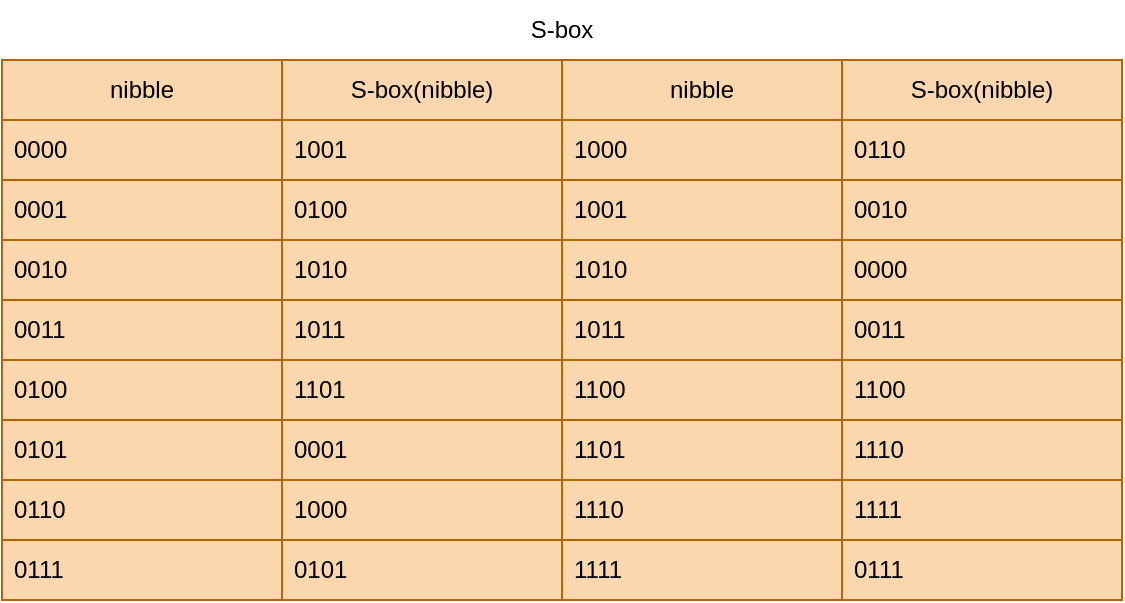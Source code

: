 <mxfile version="23.1.2" type="device">
  <diagram name="Stránka-1" id="oGJWDSqYS_0yuKso3i5s">
    <mxGraphModel dx="474" dy="759" grid="1" gridSize="10" guides="1" tooltips="1" connect="1" arrows="1" fold="1" page="1" pageScale="1" pageWidth="827" pageHeight="1169" math="0" shadow="0">
      <root>
        <mxCell id="0" />
        <mxCell id="1" parent="0" />
        <mxCell id="JY_3BecZv-f4rKiO961_-2" value="S-box(nibble)" style="swimlane;fontStyle=0;childLayout=stackLayout;horizontal=1;startSize=30;horizontalStack=0;resizeParent=1;resizeParentMax=0;resizeLast=0;collapsible=1;marginBottom=0;whiteSpace=wrap;html=1;fillColor=#fad7ac;strokeColor=#b46504;" parent="1" vertex="1">
          <mxGeometry x="274" y="330" width="140" height="270" as="geometry" />
        </mxCell>
        <mxCell id="JY_3BecZv-f4rKiO961_-3" value="1001" style="text;strokeColor=#b46504;fillColor=#fad7ac;align=left;verticalAlign=middle;spacingLeft=4;spacingRight=4;overflow=hidden;points=[[0,0.5],[1,0.5]];portConstraint=eastwest;rotatable=0;whiteSpace=wrap;html=1;" parent="JY_3BecZv-f4rKiO961_-2" vertex="1">
          <mxGeometry y="30" width="140" height="30" as="geometry" />
        </mxCell>
        <mxCell id="JY_3BecZv-f4rKiO961_-4" value="0100" style="text;strokeColor=#b46504;fillColor=#fad7ac;align=left;verticalAlign=middle;spacingLeft=4;spacingRight=4;overflow=hidden;points=[[0,0.5],[1,0.5]];portConstraint=eastwest;rotatable=0;whiteSpace=wrap;html=1;" parent="JY_3BecZv-f4rKiO961_-2" vertex="1">
          <mxGeometry y="60" width="140" height="30" as="geometry" />
        </mxCell>
        <mxCell id="JY_3BecZv-f4rKiO961_-5" value="1010" style="text;strokeColor=#b46504;fillColor=#fad7ac;align=left;verticalAlign=middle;spacingLeft=4;spacingRight=4;overflow=hidden;points=[[0,0.5],[1,0.5]];portConstraint=eastwest;rotatable=0;whiteSpace=wrap;html=1;" parent="JY_3BecZv-f4rKiO961_-2" vertex="1">
          <mxGeometry y="90" width="140" height="30" as="geometry" />
        </mxCell>
        <mxCell id="JY_3BecZv-f4rKiO961_-27" value="1011" style="text;strokeColor=#b46504;fillColor=#fad7ac;align=left;verticalAlign=middle;spacingLeft=4;spacingRight=4;overflow=hidden;points=[[0,0.5],[1,0.5]];portConstraint=eastwest;rotatable=0;whiteSpace=wrap;html=1;" parent="JY_3BecZv-f4rKiO961_-2" vertex="1">
          <mxGeometry y="120" width="140" height="30" as="geometry" />
        </mxCell>
        <mxCell id="JY_3BecZv-f4rKiO961_-26" value="1101" style="text;strokeColor=#b46504;fillColor=#fad7ac;align=left;verticalAlign=middle;spacingLeft=4;spacingRight=4;overflow=hidden;points=[[0,0.5],[1,0.5]];portConstraint=eastwest;rotatable=0;whiteSpace=wrap;html=1;" parent="JY_3BecZv-f4rKiO961_-2" vertex="1">
          <mxGeometry y="150" width="140" height="30" as="geometry" />
        </mxCell>
        <mxCell id="JY_3BecZv-f4rKiO961_-25" value="0001" style="text;strokeColor=#b46504;fillColor=#fad7ac;align=left;verticalAlign=middle;spacingLeft=4;spacingRight=4;overflow=hidden;points=[[0,0.5],[1,0.5]];portConstraint=eastwest;rotatable=0;whiteSpace=wrap;html=1;" parent="JY_3BecZv-f4rKiO961_-2" vertex="1">
          <mxGeometry y="180" width="140" height="30" as="geometry" />
        </mxCell>
        <mxCell id="JY_3BecZv-f4rKiO961_-24" value="1000" style="text;strokeColor=#b46504;fillColor=#fad7ac;align=left;verticalAlign=middle;spacingLeft=4;spacingRight=4;overflow=hidden;points=[[0,0.5],[1,0.5]];portConstraint=eastwest;rotatable=0;whiteSpace=wrap;html=1;" parent="JY_3BecZv-f4rKiO961_-2" vertex="1">
          <mxGeometry y="210" width="140" height="30" as="geometry" />
        </mxCell>
        <mxCell id="JY_3BecZv-f4rKiO961_-23" value="0101" style="text;strokeColor=#b46504;fillColor=#fad7ac;align=left;verticalAlign=middle;spacingLeft=4;spacingRight=4;overflow=hidden;points=[[0,0.5],[1,0.5]];portConstraint=eastwest;rotatable=0;whiteSpace=wrap;html=1;" parent="JY_3BecZv-f4rKiO961_-2" vertex="1">
          <mxGeometry y="240" width="140" height="30" as="geometry" />
        </mxCell>
        <mxCell id="JY_3BecZv-f4rKiO961_-6" value="nibble" style="swimlane;fontStyle=0;childLayout=stackLayout;horizontal=1;startSize=30;horizontalStack=0;resizeParent=1;resizeParentMax=0;resizeLast=0;collapsible=1;marginBottom=0;whiteSpace=wrap;html=1;fillColor=#fad7ac;strokeColor=#b46504;" parent="1" vertex="1">
          <mxGeometry x="414" y="330" width="140" height="270" as="geometry" />
        </mxCell>
        <mxCell id="JY_3BecZv-f4rKiO961_-7" value="1000" style="text;strokeColor=#b46504;fillColor=#fad7ac;align=left;verticalAlign=middle;spacingLeft=4;spacingRight=4;overflow=hidden;points=[[0,0.5],[1,0.5]];portConstraint=eastwest;rotatable=0;whiteSpace=wrap;html=1;" parent="JY_3BecZv-f4rKiO961_-6" vertex="1">
          <mxGeometry y="30" width="140" height="30" as="geometry" />
        </mxCell>
        <mxCell id="JY_3BecZv-f4rKiO961_-8" value="1001" style="text;strokeColor=#b46504;fillColor=#fad7ac;align=left;verticalAlign=middle;spacingLeft=4;spacingRight=4;overflow=hidden;points=[[0,0.5],[1,0.5]];portConstraint=eastwest;rotatable=0;whiteSpace=wrap;html=1;" parent="JY_3BecZv-f4rKiO961_-6" vertex="1">
          <mxGeometry y="60" width="140" height="30" as="geometry" />
        </mxCell>
        <mxCell id="JY_3BecZv-f4rKiO961_-32" value="1010" style="text;strokeColor=#b46504;fillColor=#fad7ac;align=left;verticalAlign=middle;spacingLeft=4;spacingRight=4;overflow=hidden;points=[[0,0.5],[1,0.5]];portConstraint=eastwest;rotatable=0;whiteSpace=wrap;html=1;" parent="JY_3BecZv-f4rKiO961_-6" vertex="1">
          <mxGeometry y="90" width="140" height="30" as="geometry" />
        </mxCell>
        <mxCell id="JY_3BecZv-f4rKiO961_-31" value="1011" style="text;strokeColor=#b46504;fillColor=#fad7ac;align=left;verticalAlign=middle;spacingLeft=4;spacingRight=4;overflow=hidden;points=[[0,0.5],[1,0.5]];portConstraint=eastwest;rotatable=0;whiteSpace=wrap;html=1;" parent="JY_3BecZv-f4rKiO961_-6" vertex="1">
          <mxGeometry y="120" width="140" height="30" as="geometry" />
        </mxCell>
        <mxCell id="JY_3BecZv-f4rKiO961_-30" value="1100" style="text;strokeColor=#b46504;fillColor=#fad7ac;align=left;verticalAlign=middle;spacingLeft=4;spacingRight=4;overflow=hidden;points=[[0,0.5],[1,0.5]];portConstraint=eastwest;rotatable=0;whiteSpace=wrap;html=1;" parent="JY_3BecZv-f4rKiO961_-6" vertex="1">
          <mxGeometry y="150" width="140" height="30" as="geometry" />
        </mxCell>
        <mxCell id="JY_3BecZv-f4rKiO961_-29" value="1101" style="text;strokeColor=#b46504;fillColor=#fad7ac;align=left;verticalAlign=middle;spacingLeft=4;spacingRight=4;overflow=hidden;points=[[0,0.5],[1,0.5]];portConstraint=eastwest;rotatable=0;whiteSpace=wrap;html=1;" parent="JY_3BecZv-f4rKiO961_-6" vertex="1">
          <mxGeometry y="180" width="140" height="30" as="geometry" />
        </mxCell>
        <mxCell id="JY_3BecZv-f4rKiO961_-28" value="1110" style="text;strokeColor=#b46504;fillColor=#fad7ac;align=left;verticalAlign=middle;spacingLeft=4;spacingRight=4;overflow=hidden;points=[[0,0.5],[1,0.5]];portConstraint=eastwest;rotatable=0;whiteSpace=wrap;html=1;" parent="JY_3BecZv-f4rKiO961_-6" vertex="1">
          <mxGeometry y="210" width="140" height="30" as="geometry" />
        </mxCell>
        <mxCell id="JY_3BecZv-f4rKiO961_-9" value="1111" style="text;strokeColor=#b46504;fillColor=#fad7ac;align=left;verticalAlign=middle;spacingLeft=4;spacingRight=4;overflow=hidden;points=[[0,0.5],[1,0.5]];portConstraint=eastwest;rotatable=0;whiteSpace=wrap;html=1;" parent="JY_3BecZv-f4rKiO961_-6" vertex="1">
          <mxGeometry y="240" width="140" height="30" as="geometry" />
        </mxCell>
        <mxCell id="JY_3BecZv-f4rKiO961_-10" value="nibble" style="swimlane;fontStyle=0;childLayout=stackLayout;horizontal=1;startSize=30;horizontalStack=0;resizeParent=1;resizeParentMax=0;resizeLast=0;collapsible=1;marginBottom=0;whiteSpace=wrap;html=1;fillColor=#fad7ac;strokeColor=#b46504;" parent="1" vertex="1">
          <mxGeometry x="134" y="330" width="140" height="270" as="geometry" />
        </mxCell>
        <mxCell id="JY_3BecZv-f4rKiO961_-11" value="0000" style="text;strokeColor=#b46504;fillColor=#fad7ac;align=left;verticalAlign=middle;spacingLeft=4;spacingRight=4;overflow=hidden;points=[[0,0.5],[1,0.5]];portConstraint=eastwest;rotatable=0;whiteSpace=wrap;html=1;" parent="JY_3BecZv-f4rKiO961_-10" vertex="1">
          <mxGeometry y="30" width="140" height="30" as="geometry" />
        </mxCell>
        <mxCell id="JY_3BecZv-f4rKiO961_-12" value="0001" style="text;strokeColor=#b46504;fillColor=#fad7ac;align=left;verticalAlign=middle;spacingLeft=4;spacingRight=4;overflow=hidden;points=[[0,0.5],[1,0.5]];portConstraint=eastwest;rotatable=0;whiteSpace=wrap;html=1;" parent="JY_3BecZv-f4rKiO961_-10" vertex="1">
          <mxGeometry y="60" width="140" height="30" as="geometry" />
        </mxCell>
        <mxCell id="JY_3BecZv-f4rKiO961_-13" value="0010" style="text;strokeColor=#b46504;fillColor=#fad7ac;align=left;verticalAlign=middle;spacingLeft=4;spacingRight=4;overflow=hidden;points=[[0,0.5],[1,0.5]];portConstraint=eastwest;rotatable=0;whiteSpace=wrap;html=1;" parent="JY_3BecZv-f4rKiO961_-10" vertex="1">
          <mxGeometry y="90" width="140" height="30" as="geometry" />
        </mxCell>
        <mxCell id="JY_3BecZv-f4rKiO961_-18" value="0011" style="text;strokeColor=#b46504;fillColor=#fad7ac;align=left;verticalAlign=middle;spacingLeft=4;spacingRight=4;overflow=hidden;points=[[0,0.5],[1,0.5]];portConstraint=eastwest;rotatable=0;whiteSpace=wrap;html=1;" parent="JY_3BecZv-f4rKiO961_-10" vertex="1">
          <mxGeometry y="120" width="140" height="30" as="geometry" />
        </mxCell>
        <mxCell id="JY_3BecZv-f4rKiO961_-19" value="0100" style="text;strokeColor=#b46504;fillColor=#fad7ac;align=left;verticalAlign=middle;spacingLeft=4;spacingRight=4;overflow=hidden;points=[[0,0.5],[1,0.5]];portConstraint=eastwest;rotatable=0;whiteSpace=wrap;html=1;" parent="JY_3BecZv-f4rKiO961_-10" vertex="1">
          <mxGeometry y="150" width="140" height="30" as="geometry" />
        </mxCell>
        <mxCell id="JY_3BecZv-f4rKiO961_-20" value="0101" style="text;strokeColor=#b46504;fillColor=#fad7ac;align=left;verticalAlign=middle;spacingLeft=4;spacingRight=4;overflow=hidden;points=[[0,0.5],[1,0.5]];portConstraint=eastwest;rotatable=0;whiteSpace=wrap;html=1;" parent="JY_3BecZv-f4rKiO961_-10" vertex="1">
          <mxGeometry y="180" width="140" height="30" as="geometry" />
        </mxCell>
        <mxCell id="JY_3BecZv-f4rKiO961_-21" value="0110" style="text;strokeColor=#b46504;fillColor=#fad7ac;align=left;verticalAlign=middle;spacingLeft=4;spacingRight=4;overflow=hidden;points=[[0,0.5],[1,0.5]];portConstraint=eastwest;rotatable=0;whiteSpace=wrap;html=1;" parent="JY_3BecZv-f4rKiO961_-10" vertex="1">
          <mxGeometry y="210" width="140" height="30" as="geometry" />
        </mxCell>
        <mxCell id="JY_3BecZv-f4rKiO961_-22" value="0111" style="text;strokeColor=#b46504;fillColor=#fad7ac;align=left;verticalAlign=middle;spacingLeft=4;spacingRight=4;overflow=hidden;points=[[0,0.5],[1,0.5]];portConstraint=eastwest;rotatable=0;whiteSpace=wrap;html=1;" parent="JY_3BecZv-f4rKiO961_-10" vertex="1">
          <mxGeometry y="240" width="140" height="30" as="geometry" />
        </mxCell>
        <mxCell id="JY_3BecZv-f4rKiO961_-14" value="S-box(nibble)" style="swimlane;fontStyle=0;childLayout=stackLayout;horizontal=1;startSize=30;horizontalStack=0;resizeParent=1;resizeParentMax=0;resizeLast=0;collapsible=1;marginBottom=0;whiteSpace=wrap;html=1;fillColor=#fad7ac;strokeColor=#b46504;" parent="1" vertex="1">
          <mxGeometry x="554" y="330" width="140" height="270" as="geometry" />
        </mxCell>
        <mxCell id="JY_3BecZv-f4rKiO961_-15" value="0110" style="text;strokeColor=#b46504;fillColor=#fad7ac;align=left;verticalAlign=middle;spacingLeft=4;spacingRight=4;overflow=hidden;points=[[0,0.5],[1,0.5]];portConstraint=eastwest;rotatable=0;whiteSpace=wrap;html=1;" parent="JY_3BecZv-f4rKiO961_-14" vertex="1">
          <mxGeometry y="30" width="140" height="30" as="geometry" />
        </mxCell>
        <mxCell id="JY_3BecZv-f4rKiO961_-16" value="0010" style="text;strokeColor=#b46504;fillColor=#fad7ac;align=left;verticalAlign=middle;spacingLeft=4;spacingRight=4;overflow=hidden;points=[[0,0.5],[1,0.5]];portConstraint=eastwest;rotatable=0;whiteSpace=wrap;html=1;" parent="JY_3BecZv-f4rKiO961_-14" vertex="1">
          <mxGeometry y="60" width="140" height="30" as="geometry" />
        </mxCell>
        <mxCell id="JY_3BecZv-f4rKiO961_-17" value="0000" style="text;strokeColor=#b46504;fillColor=#fad7ac;align=left;verticalAlign=middle;spacingLeft=4;spacingRight=4;overflow=hidden;points=[[0,0.5],[1,0.5]];portConstraint=eastwest;rotatable=0;whiteSpace=wrap;html=1;" parent="JY_3BecZv-f4rKiO961_-14" vertex="1">
          <mxGeometry y="90" width="140" height="30" as="geometry" />
        </mxCell>
        <mxCell id="JY_3BecZv-f4rKiO961_-37" value="0011" style="text;strokeColor=#b46504;fillColor=#fad7ac;align=left;verticalAlign=middle;spacingLeft=4;spacingRight=4;overflow=hidden;points=[[0,0.5],[1,0.5]];portConstraint=eastwest;rotatable=0;whiteSpace=wrap;html=1;" parent="JY_3BecZv-f4rKiO961_-14" vertex="1">
          <mxGeometry y="120" width="140" height="30" as="geometry" />
        </mxCell>
        <mxCell id="JY_3BecZv-f4rKiO961_-36" value="1100" style="text;strokeColor=#b46504;fillColor=#fad7ac;align=left;verticalAlign=middle;spacingLeft=4;spacingRight=4;overflow=hidden;points=[[0,0.5],[1,0.5]];portConstraint=eastwest;rotatable=0;whiteSpace=wrap;html=1;" parent="JY_3BecZv-f4rKiO961_-14" vertex="1">
          <mxGeometry y="150" width="140" height="30" as="geometry" />
        </mxCell>
        <mxCell id="JY_3BecZv-f4rKiO961_-35" value="1110" style="text;strokeColor=#b46504;fillColor=#fad7ac;align=left;verticalAlign=middle;spacingLeft=4;spacingRight=4;overflow=hidden;points=[[0,0.5],[1,0.5]];portConstraint=eastwest;rotatable=0;whiteSpace=wrap;html=1;" parent="JY_3BecZv-f4rKiO961_-14" vertex="1">
          <mxGeometry y="180" width="140" height="30" as="geometry" />
        </mxCell>
        <mxCell id="JY_3BecZv-f4rKiO961_-34" value="1111" style="text;strokeColor=#b46504;fillColor=#fad7ac;align=left;verticalAlign=middle;spacingLeft=4;spacingRight=4;overflow=hidden;points=[[0,0.5],[1,0.5]];portConstraint=eastwest;rotatable=0;whiteSpace=wrap;html=1;" parent="JY_3BecZv-f4rKiO961_-14" vertex="1">
          <mxGeometry y="210" width="140" height="30" as="geometry" />
        </mxCell>
        <mxCell id="JY_3BecZv-f4rKiO961_-33" value="0111" style="text;strokeColor=#b46504;fillColor=#fad7ac;align=left;verticalAlign=middle;spacingLeft=4;spacingRight=4;overflow=hidden;points=[[0,0.5],[1,0.5]];portConstraint=eastwest;rotatable=0;whiteSpace=wrap;html=1;" parent="JY_3BecZv-f4rKiO961_-14" vertex="1">
          <mxGeometry y="240" width="140" height="30" as="geometry" />
        </mxCell>
        <mxCell id="JY_3BecZv-f4rKiO961_-38" value="S-box" style="text;html=1;align=center;verticalAlign=middle;whiteSpace=wrap;rounded=0;" parent="1" vertex="1">
          <mxGeometry x="384" y="300" width="60" height="30" as="geometry" />
        </mxCell>
      </root>
    </mxGraphModel>
  </diagram>
</mxfile>
